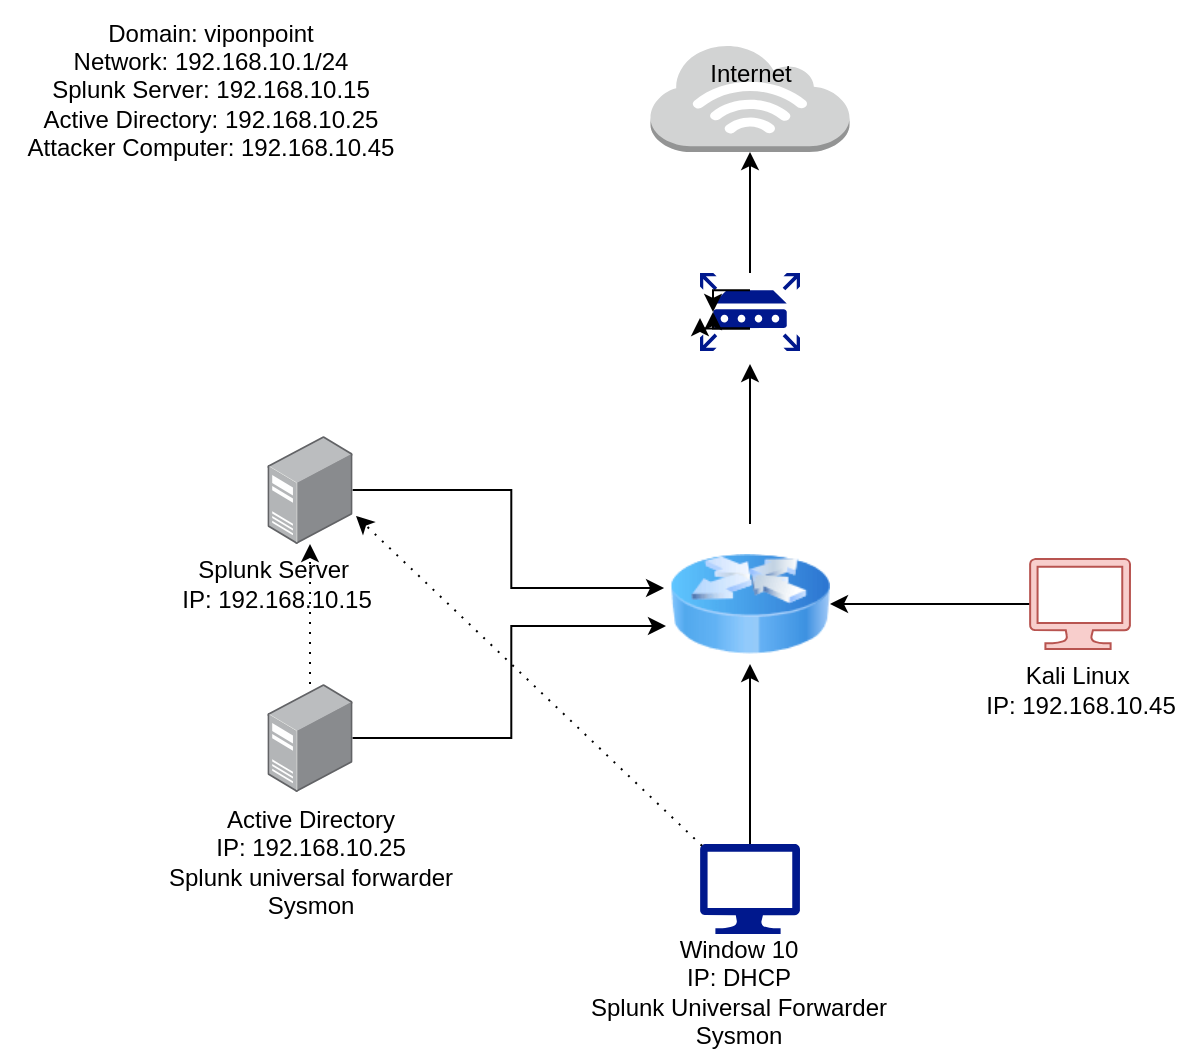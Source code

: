 <mxfile version="24.3.1" type="github">
  <diagram name="Page-1" id="4kEdW--HL8T_JXwGoozF">
    <mxGraphModel dx="880" dy="1629" grid="1" gridSize="10" guides="1" tooltips="1" connect="1" arrows="1" fold="1" page="1" pageScale="1" pageWidth="827" pageHeight="1169" math="0" shadow="0">
      <root>
        <mxCell id="0" />
        <mxCell id="1" parent="0" />
        <mxCell id="00ZFiI0dmFzbVAcxhbim-13" style="edgeStyle=orthogonalEdgeStyle;rounded=0;orthogonalLoop=1;jettySize=auto;html=1;entryX=-0.037;entryY=0.4;entryDx=0;entryDy=0;entryPerimeter=0;" edge="1" parent="1" source="00ZFiI0dmFzbVAcxhbim-1" target="00ZFiI0dmFzbVAcxhbim-5">
          <mxGeometry relative="1" as="geometry">
            <mxPoint x="280" y="250" as="targetPoint" />
          </mxGeometry>
        </mxCell>
        <mxCell id="00ZFiI0dmFzbVAcxhbim-1" value="" style="image;points=[];aspect=fixed;html=1;align=center;shadow=0;dashed=0;image=img/lib/allied_telesis/computer_and_terminals/Server_Desktop.svg;" vertex="1" parent="1">
          <mxGeometry x="158.7" y="196" width="42.6" height="54" as="geometry" />
        </mxCell>
        <mxCell id="00ZFiI0dmFzbVAcxhbim-30" style="edgeStyle=orthogonalEdgeStyle;rounded=0;orthogonalLoop=1;jettySize=auto;html=1;dashed=1;dashPattern=1 4;" edge="1" parent="1" source="00ZFiI0dmFzbVAcxhbim-2" target="00ZFiI0dmFzbVAcxhbim-1">
          <mxGeometry relative="1" as="geometry" />
        </mxCell>
        <mxCell id="00ZFiI0dmFzbVAcxhbim-2" value="" style="image;points=[];aspect=fixed;html=1;align=center;shadow=0;dashed=0;image=img/lib/allied_telesis/computer_and_terminals/Server_Desktop.svg;" vertex="1" parent="1">
          <mxGeometry x="158.7" y="320" width="42.6" height="54" as="geometry" />
        </mxCell>
        <mxCell id="00ZFiI0dmFzbVAcxhbim-11" style="edgeStyle=orthogonalEdgeStyle;rounded=0;orthogonalLoop=1;jettySize=auto;html=1;entryX=1;entryY=0.5;entryDx=0;entryDy=0;" edge="1" parent="1" source="00ZFiI0dmFzbVAcxhbim-3" target="00ZFiI0dmFzbVAcxhbim-5">
          <mxGeometry relative="1" as="geometry">
            <mxPoint x="520" y="282.5" as="targetPoint" />
          </mxGeometry>
        </mxCell>
        <mxCell id="00ZFiI0dmFzbVAcxhbim-3" value="" style="sketch=0;aspect=fixed;pointerEvents=1;shadow=0;html=1;strokeColor=#b85450;labelPosition=center;verticalLabelPosition=bottom;verticalAlign=top;align=center;fillColor=#f8cecc;shape=mxgraph.azure.computer" vertex="1" parent="1">
          <mxGeometry x="540" y="257.5" width="50" height="45" as="geometry" />
        </mxCell>
        <mxCell id="00ZFiI0dmFzbVAcxhbim-12" value="" style="edgeStyle=orthogonalEdgeStyle;rounded=0;orthogonalLoop=1;jettySize=auto;html=1;" edge="1" parent="1" source="00ZFiI0dmFzbVAcxhbim-4">
          <mxGeometry relative="1" as="geometry">
            <mxPoint x="400" y="310" as="targetPoint" />
          </mxGeometry>
        </mxCell>
        <mxCell id="00ZFiI0dmFzbVAcxhbim-4" value="" style="sketch=0;aspect=fixed;pointerEvents=1;shadow=0;dashed=1;html=1;strokeColor=none;labelPosition=center;verticalLabelPosition=bottom;verticalAlign=top;align=center;fillColor=#00188D;shape=mxgraph.azure.computer;dashPattern=12 12;" vertex="1" parent="1">
          <mxGeometry x="375" y="400" width="50" height="45" as="geometry" />
        </mxCell>
        <mxCell id="00ZFiI0dmFzbVAcxhbim-18" style="edgeStyle=orthogonalEdgeStyle;rounded=0;orthogonalLoop=1;jettySize=auto;html=1;" edge="1" parent="1" source="00ZFiI0dmFzbVAcxhbim-5">
          <mxGeometry relative="1" as="geometry">
            <mxPoint x="400" y="160" as="targetPoint" />
          </mxGeometry>
        </mxCell>
        <mxCell id="00ZFiI0dmFzbVAcxhbim-5" value="" style="image;html=1;image=img/lib/clip_art/networking/Router_Icon_128x128.png" vertex="1" parent="1">
          <mxGeometry x="360" y="240" width="80" height="80" as="geometry" />
        </mxCell>
        <mxCell id="00ZFiI0dmFzbVAcxhbim-6" value="" style="sketch=0;aspect=fixed;pointerEvents=1;shadow=0;dashed=0;html=1;strokeColor=none;labelPosition=center;verticalLabelPosition=bottom;verticalAlign=top;align=center;fillColor=#00188D;shape=mxgraph.mscae.enterprise.router" vertex="1" parent="1">
          <mxGeometry x="375" y="114.5" width="50" height="39" as="geometry" />
        </mxCell>
        <mxCell id="00ZFiI0dmFzbVAcxhbim-7" value="" style="outlineConnect=0;dashed=0;verticalLabelPosition=bottom;verticalAlign=top;align=center;html=1;shape=mxgraph.aws3.internet_3;fillColor=#D2D3D3;gradientColor=none;" vertex="1" parent="1">
          <mxGeometry x="350.25" width="99.5" height="54" as="geometry" />
        </mxCell>
        <mxCell id="00ZFiI0dmFzbVAcxhbim-8" style="edgeStyle=orthogonalEdgeStyle;rounded=0;orthogonalLoop=1;jettySize=auto;html=1;exitX=0.5;exitY=0.22;exitDx=0;exitDy=0;exitPerimeter=0;entryX=0.13;entryY=0.5;entryDx=0;entryDy=0;entryPerimeter=0;" edge="1" parent="1" source="00ZFiI0dmFzbVAcxhbim-6" target="00ZFiI0dmFzbVAcxhbim-6">
          <mxGeometry relative="1" as="geometry" />
        </mxCell>
        <mxCell id="00ZFiI0dmFzbVAcxhbim-9" style="edgeStyle=orthogonalEdgeStyle;rounded=0;orthogonalLoop=1;jettySize=auto;html=1;exitX=0.5;exitY=0.71;exitDx=0;exitDy=0;exitPerimeter=0;entryX=0.13;entryY=0.5;entryDx=0;entryDy=0;entryPerimeter=0;" edge="1" parent="1" source="00ZFiI0dmFzbVAcxhbim-6" target="00ZFiI0dmFzbVAcxhbim-6">
          <mxGeometry relative="1" as="geometry" />
        </mxCell>
        <mxCell id="00ZFiI0dmFzbVAcxhbim-10" style="edgeStyle=orthogonalEdgeStyle;rounded=0;orthogonalLoop=1;jettySize=auto;html=1;exitX=0.5;exitY=0.71;exitDx=0;exitDy=0;exitPerimeter=0;entryX=0;entryY=0.577;entryDx=0;entryDy=0;entryPerimeter=0;" edge="1" parent="1" source="00ZFiI0dmFzbVAcxhbim-6" target="00ZFiI0dmFzbVAcxhbim-6">
          <mxGeometry relative="1" as="geometry" />
        </mxCell>
        <mxCell id="00ZFiI0dmFzbVAcxhbim-14" style="edgeStyle=orthogonalEdgeStyle;rounded=0;orthogonalLoop=1;jettySize=auto;html=1;entryX=-0.025;entryY=0.638;entryDx=0;entryDy=0;entryPerimeter=0;" edge="1" parent="1" source="00ZFiI0dmFzbVAcxhbim-2" target="00ZFiI0dmFzbVAcxhbim-5">
          <mxGeometry relative="1" as="geometry" />
        </mxCell>
        <mxCell id="00ZFiI0dmFzbVAcxhbim-19" style="edgeStyle=orthogonalEdgeStyle;rounded=0;orthogonalLoop=1;jettySize=auto;html=1;entryX=0.5;entryY=1;entryDx=0;entryDy=0;entryPerimeter=0;" edge="1" parent="1" source="00ZFiI0dmFzbVAcxhbim-6" target="00ZFiI0dmFzbVAcxhbim-7">
          <mxGeometry relative="1" as="geometry" />
        </mxCell>
        <mxCell id="00ZFiI0dmFzbVAcxhbim-20" value="Domain: viponpoint&lt;div&gt;Network: 192.168.10.1/24&lt;/div&gt;&lt;div&gt;Splunk Server: 192.168.10.15&lt;/div&gt;&lt;div&gt;Active Directory: 192.168.10.25&lt;/div&gt;&lt;div&gt;Attacker Computer: 192.168.10.45&lt;/div&gt;" style="text;html=1;align=center;verticalAlign=middle;resizable=0;points=[];autosize=1;strokeColor=none;fillColor=none;" vertex="1" parent="1">
          <mxGeometry x="25" y="-22" width="210" height="90" as="geometry" />
        </mxCell>
        <mxCell id="00ZFiI0dmFzbVAcxhbim-21" value="Splunk Server&amp;nbsp;&lt;div&gt;IP: 192.168.10.15&lt;/div&gt;" style="text;html=1;align=center;verticalAlign=middle;resizable=0;points=[];autosize=1;strokeColor=none;fillColor=none;" vertex="1" parent="1">
          <mxGeometry x="102.6" y="250" width="120" height="40" as="geometry" />
        </mxCell>
        <mxCell id="00ZFiI0dmFzbVAcxhbim-22" value="Active Directory&lt;div&gt;IP: 192.168.10.25&lt;/div&gt;&lt;div&gt;Splunk universal forwarder&lt;/div&gt;&lt;div&gt;Sysmon&lt;/div&gt;" style="text;html=1;align=center;verticalAlign=middle;resizable=0;points=[];autosize=1;strokeColor=none;fillColor=none;" vertex="1" parent="1">
          <mxGeometry x="95" y="374" width="170" height="70" as="geometry" />
        </mxCell>
        <mxCell id="00ZFiI0dmFzbVAcxhbim-23" value="Internet" style="text;html=1;align=center;verticalAlign=middle;resizable=0;points=[];autosize=1;strokeColor=none;fillColor=none;" vertex="1" parent="1">
          <mxGeometry x="370" width="60" height="30" as="geometry" />
        </mxCell>
        <mxCell id="00ZFiI0dmFzbVAcxhbim-24" value="Kali Linux&amp;nbsp;&lt;div&gt;IP: 192.168.10.45&lt;/div&gt;" style="text;html=1;align=center;verticalAlign=middle;resizable=0;points=[];autosize=1;strokeColor=none;fillColor=none;" vertex="1" parent="1">
          <mxGeometry x="505" y="302.5" width="120" height="40" as="geometry" />
        </mxCell>
        <mxCell id="00ZFiI0dmFzbVAcxhbim-25" value="Window 10&lt;div&gt;IP: DHCP&lt;/div&gt;&lt;div&gt;Splunk Universal Forwarder&lt;/div&gt;&lt;div&gt;Sysmon&lt;/div&gt;" style="text;html=1;align=center;verticalAlign=middle;resizable=0;points=[];autosize=1;strokeColor=none;fillColor=none;" vertex="1" parent="1">
          <mxGeometry x="309" y="439" width="170" height="70" as="geometry" />
        </mxCell>
        <mxCell id="00ZFiI0dmFzbVAcxhbim-28" style="rounded=0;orthogonalLoop=1;jettySize=auto;html=1;exitX=0.02;exitY=0.02;exitDx=0;exitDy=0;exitPerimeter=0;entryX=1.04;entryY=0.741;entryDx=0;entryDy=0;entryPerimeter=0;dashed=1;dashPattern=1 4;" edge="1" parent="1" source="00ZFiI0dmFzbVAcxhbim-4" target="00ZFiI0dmFzbVAcxhbim-1">
          <mxGeometry relative="1" as="geometry" />
        </mxCell>
      </root>
    </mxGraphModel>
  </diagram>
</mxfile>

